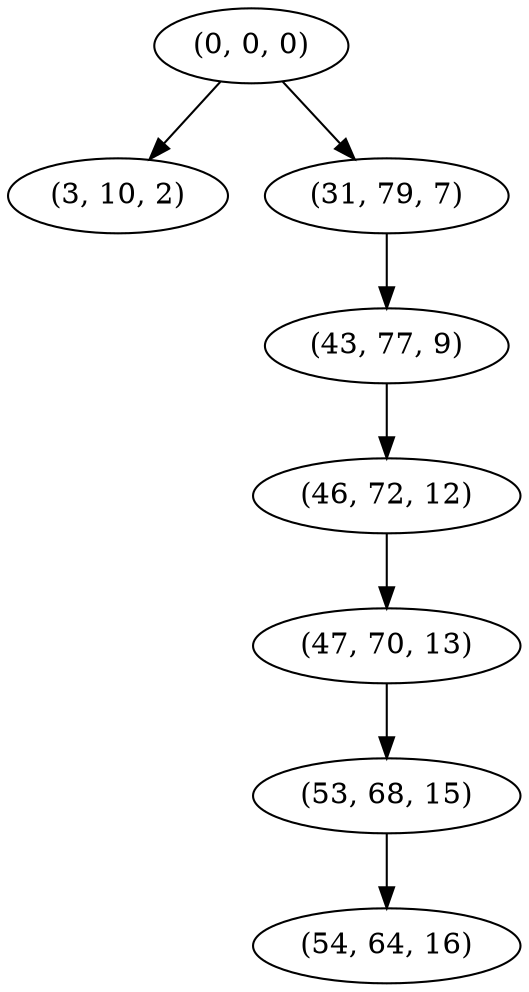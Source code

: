 digraph tree {
    "(0, 0, 0)";
    "(3, 10, 2)";
    "(31, 79, 7)";
    "(43, 77, 9)";
    "(46, 72, 12)";
    "(47, 70, 13)";
    "(53, 68, 15)";
    "(54, 64, 16)";
    "(0, 0, 0)" -> "(3, 10, 2)";
    "(0, 0, 0)" -> "(31, 79, 7)";
    "(31, 79, 7)" -> "(43, 77, 9)";
    "(43, 77, 9)" -> "(46, 72, 12)";
    "(46, 72, 12)" -> "(47, 70, 13)";
    "(47, 70, 13)" -> "(53, 68, 15)";
    "(53, 68, 15)" -> "(54, 64, 16)";
}
